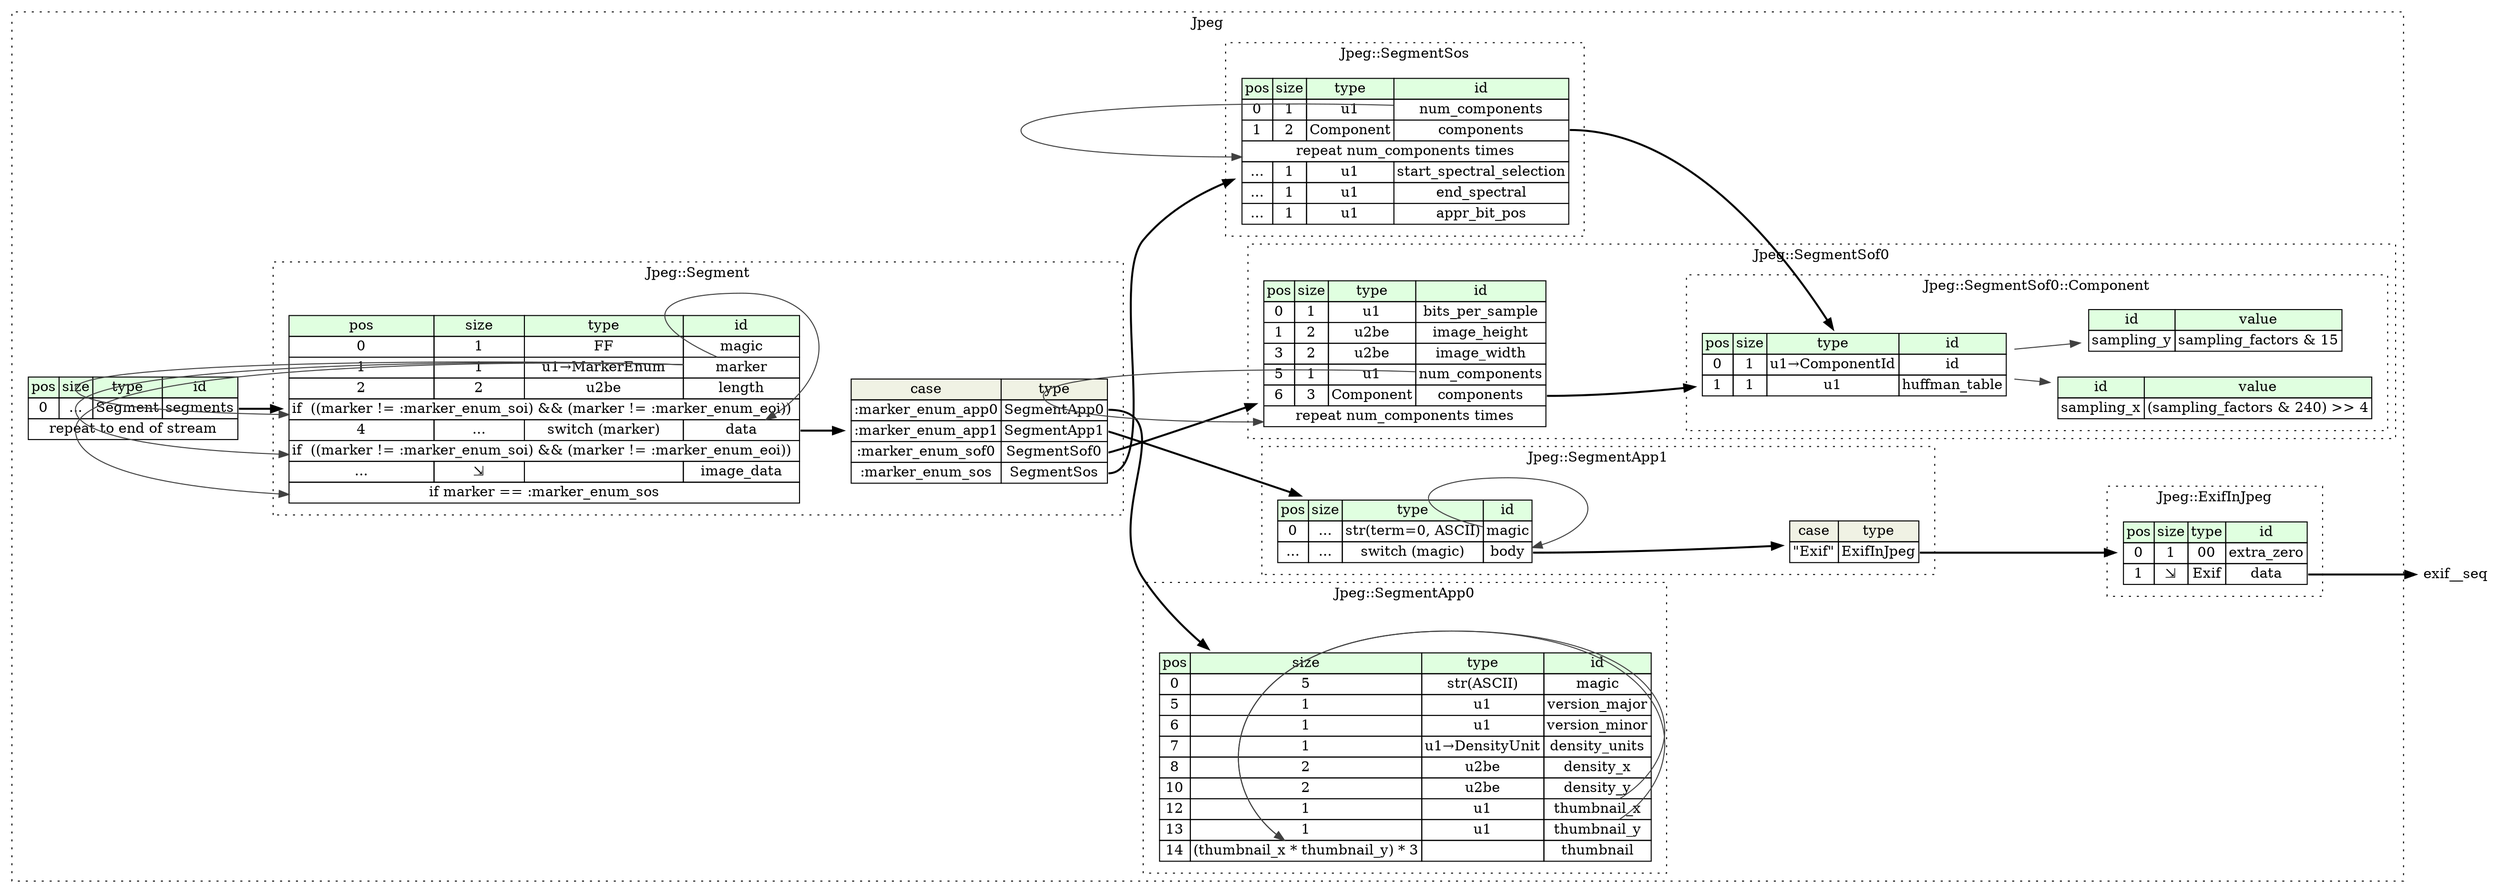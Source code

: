 digraph {
	rankdir=LR;
	node [shape=plaintext];
	subgraph cluster__jpeg {
		label="Jpeg";
		graph[style=dotted];

		jpeg__seq [label=<<TABLE BORDER="0" CELLBORDER="1" CELLSPACING="0">
			<TR><TD BGCOLOR="#E0FFE0">pos</TD><TD BGCOLOR="#E0FFE0">size</TD><TD BGCOLOR="#E0FFE0">type</TD><TD BGCOLOR="#E0FFE0">id</TD></TR>
			<TR><TD PORT="segments_pos">0</TD><TD PORT="segments_size">...</TD><TD>Segment</TD><TD PORT="segments_type">segments</TD></TR>
			<TR><TD COLSPAN="4" PORT="segments__repeat">repeat to end of stream</TD></TR>
		</TABLE>>];
		subgraph cluster__exif_in_jpeg {
			label="Jpeg::ExifInJpeg";
			graph[style=dotted];

			exif_in_jpeg__seq [label=<<TABLE BORDER="0" CELLBORDER="1" CELLSPACING="0">
				<TR><TD BGCOLOR="#E0FFE0">pos</TD><TD BGCOLOR="#E0FFE0">size</TD><TD BGCOLOR="#E0FFE0">type</TD><TD BGCOLOR="#E0FFE0">id</TD></TR>
				<TR><TD PORT="extra_zero_pos">0</TD><TD PORT="extra_zero_size">1</TD><TD>00</TD><TD PORT="extra_zero_type">extra_zero</TD></TR>
				<TR><TD PORT="data_pos">1</TD><TD PORT="data_size">⇲</TD><TD>Exif</TD><TD PORT="data_type">data</TD></TR>
			</TABLE>>];
		}
		subgraph cluster__segment {
			label="Jpeg::Segment";
			graph[style=dotted];

			segment__seq [label=<<TABLE BORDER="0" CELLBORDER="1" CELLSPACING="0">
				<TR><TD BGCOLOR="#E0FFE0">pos</TD><TD BGCOLOR="#E0FFE0">size</TD><TD BGCOLOR="#E0FFE0">type</TD><TD BGCOLOR="#E0FFE0">id</TD></TR>
				<TR><TD PORT="magic_pos">0</TD><TD PORT="magic_size">1</TD><TD>FF</TD><TD PORT="magic_type">magic</TD></TR>
				<TR><TD PORT="marker_pos">1</TD><TD PORT="marker_size">1</TD><TD>u1→MarkerEnum</TD><TD PORT="marker_type">marker</TD></TR>
				<TR><TD PORT="length_pos">2</TD><TD PORT="length_size">2</TD><TD>u2be</TD><TD PORT="length_type">length</TD></TR>
				<TR><TD COLSPAN="4" PORT="length__if">if  ((marker != :marker_enum_soi) &amp;&amp; (marker != :marker_enum_eoi)) </TD></TR>
				<TR><TD PORT="data_pos">4</TD><TD PORT="data_size">...</TD><TD>switch (marker)</TD><TD PORT="data_type">data</TD></TR>
				<TR><TD COLSPAN="4" PORT="data__if">if  ((marker != :marker_enum_soi) &amp;&amp; (marker != :marker_enum_eoi)) </TD></TR>
				<TR><TD PORT="image_data_pos">...</TD><TD PORT="image_data_size">⇲</TD><TD></TD><TD PORT="image_data_type">image_data</TD></TR>
				<TR><TD COLSPAN="4" PORT="image_data__if">if marker == :marker_enum_sos</TD></TR>
			</TABLE>>];
segment__seq_data_switch [label=<<TABLE BORDER="0" CELLBORDER="1" CELLSPACING="0">
	<TR><TD BGCOLOR="#F0F2E4">case</TD><TD BGCOLOR="#F0F2E4">type</TD></TR>
	<TR><TD>:marker_enum_app0</TD><TD PORT="case0">SegmentApp0</TD></TR>
	<TR><TD>:marker_enum_app1</TD><TD PORT="case1">SegmentApp1</TD></TR>
	<TR><TD>:marker_enum_sof0</TD><TD PORT="case2">SegmentSof0</TD></TR>
	<TR><TD>:marker_enum_sos</TD><TD PORT="case3">SegmentSos</TD></TR>
</TABLE>>];
		}
		subgraph cluster__segment_app0 {
			label="Jpeg::SegmentApp0";
			graph[style=dotted];

			segment_app0__seq [label=<<TABLE BORDER="0" CELLBORDER="1" CELLSPACING="0">
				<TR><TD BGCOLOR="#E0FFE0">pos</TD><TD BGCOLOR="#E0FFE0">size</TD><TD BGCOLOR="#E0FFE0">type</TD><TD BGCOLOR="#E0FFE0">id</TD></TR>
				<TR><TD PORT="magic_pos">0</TD><TD PORT="magic_size">5</TD><TD>str(ASCII)</TD><TD PORT="magic_type">magic</TD></TR>
				<TR><TD PORT="version_major_pos">5</TD><TD PORT="version_major_size">1</TD><TD>u1</TD><TD PORT="version_major_type">version_major</TD></TR>
				<TR><TD PORT="version_minor_pos">6</TD><TD PORT="version_minor_size">1</TD><TD>u1</TD><TD PORT="version_minor_type">version_minor</TD></TR>
				<TR><TD PORT="density_units_pos">7</TD><TD PORT="density_units_size">1</TD><TD>u1→DensityUnit</TD><TD PORT="density_units_type">density_units</TD></TR>
				<TR><TD PORT="density_x_pos">8</TD><TD PORT="density_x_size">2</TD><TD>u2be</TD><TD PORT="density_x_type">density_x</TD></TR>
				<TR><TD PORT="density_y_pos">10</TD><TD PORT="density_y_size">2</TD><TD>u2be</TD><TD PORT="density_y_type">density_y</TD></TR>
				<TR><TD PORT="thumbnail_x_pos">12</TD><TD PORT="thumbnail_x_size">1</TD><TD>u1</TD><TD PORT="thumbnail_x_type">thumbnail_x</TD></TR>
				<TR><TD PORT="thumbnail_y_pos">13</TD><TD PORT="thumbnail_y_size">1</TD><TD>u1</TD><TD PORT="thumbnail_y_type">thumbnail_y</TD></TR>
				<TR><TD PORT="thumbnail_pos">14</TD><TD PORT="thumbnail_size">(thumbnail_x * thumbnail_y) * 3</TD><TD></TD><TD PORT="thumbnail_type">thumbnail</TD></TR>
			</TABLE>>];
		}
		subgraph cluster__segment_app1 {
			label="Jpeg::SegmentApp1";
			graph[style=dotted];

			segment_app1__seq [label=<<TABLE BORDER="0" CELLBORDER="1" CELLSPACING="0">
				<TR><TD BGCOLOR="#E0FFE0">pos</TD><TD BGCOLOR="#E0FFE0">size</TD><TD BGCOLOR="#E0FFE0">type</TD><TD BGCOLOR="#E0FFE0">id</TD></TR>
				<TR><TD PORT="magic_pos">0</TD><TD PORT="magic_size">...</TD><TD>str(term=0, ASCII)</TD><TD PORT="magic_type">magic</TD></TR>
				<TR><TD PORT="body_pos">...</TD><TD PORT="body_size">...</TD><TD>switch (magic)</TD><TD PORT="body_type">body</TD></TR>
			</TABLE>>];
segment_app1__seq_body_switch [label=<<TABLE BORDER="0" CELLBORDER="1" CELLSPACING="0">
	<TR><TD BGCOLOR="#F0F2E4">case</TD><TD BGCOLOR="#F0F2E4">type</TD></TR>
	<TR><TD>&quot;Exif&quot;</TD><TD PORT="case0">ExifInJpeg</TD></TR>
</TABLE>>];
		}
		subgraph cluster__segment_sof0 {
			label="Jpeg::SegmentSof0";
			graph[style=dotted];

			segment_sof0__seq [label=<<TABLE BORDER="0" CELLBORDER="1" CELLSPACING="0">
				<TR><TD BGCOLOR="#E0FFE0">pos</TD><TD BGCOLOR="#E0FFE0">size</TD><TD BGCOLOR="#E0FFE0">type</TD><TD BGCOLOR="#E0FFE0">id</TD></TR>
				<TR><TD PORT="bits_per_sample_pos">0</TD><TD PORT="bits_per_sample_size">1</TD><TD>u1</TD><TD PORT="bits_per_sample_type">bits_per_sample</TD></TR>
				<TR><TD PORT="image_height_pos">1</TD><TD PORT="image_height_size">2</TD><TD>u2be</TD><TD PORT="image_height_type">image_height</TD></TR>
				<TR><TD PORT="image_width_pos">3</TD><TD PORT="image_width_size">2</TD><TD>u2be</TD><TD PORT="image_width_type">image_width</TD></TR>
				<TR><TD PORT="num_components_pos">5</TD><TD PORT="num_components_size">1</TD><TD>u1</TD><TD PORT="num_components_type">num_components</TD></TR>
				<TR><TD PORT="components_pos">6</TD><TD PORT="components_size">3</TD><TD>Component</TD><TD PORT="components_type">components</TD></TR>
				<TR><TD COLSPAN="4" PORT="components__repeat">repeat num_components times</TD></TR>
			</TABLE>>];
			subgraph cluster__component {
				label="Jpeg::SegmentSof0::Component";
				graph[style=dotted];

				component__seq [label=<<TABLE BORDER="0" CELLBORDER="1" CELLSPACING="0">
					<TR><TD BGCOLOR="#E0FFE0">pos</TD><TD BGCOLOR="#E0FFE0">size</TD><TD BGCOLOR="#E0FFE0">type</TD><TD BGCOLOR="#E0FFE0">id</TD></TR>
					<TR><TD PORT="id_pos">0</TD><TD PORT="id_size">1</TD><TD>u1→ComponentId</TD><TD PORT="id_type">id</TD></TR>
					<TR><TD PORT="sampling_factors_pos">1</TD><TD PORT="sampling_factors_size">1</TD><TD>u1</TD><TD PORT="sampling_factors_type">sampling_factors</TD></TR>
					<TR><TD PORT="quantization_table_id_pos">2</TD><TD PORT="quantization_table_id_size">1</TD><TD>u1</TD><TD PORT="quantization_table_id_type">quantization_table_id</TD></TR>
				</TABLE>>];
				component__inst__sampling_x [label=<<TABLE BORDER="0" CELLBORDER="1" CELLSPACING="0">
					<TR><TD BGCOLOR="#E0FFE0">id</TD><TD BGCOLOR="#E0FFE0">value</TD></TR>
					<TR><TD>sampling_x</TD><TD>(sampling_factors &amp; 240) &gt;&gt; 4</TD></TR>
				</TABLE>>];
				component__inst__sampling_y [label=<<TABLE BORDER="0" CELLBORDER="1" CELLSPACING="0">
					<TR><TD BGCOLOR="#E0FFE0">id</TD><TD BGCOLOR="#E0FFE0">value</TD></TR>
					<TR><TD>sampling_y</TD><TD>sampling_factors &amp; 15</TD></TR>
				</TABLE>>];
			}
		}
		subgraph cluster__segment_sos {
			label="Jpeg::SegmentSos";
			graph[style=dotted];

			segment_sos__seq [label=<<TABLE BORDER="0" CELLBORDER="1" CELLSPACING="0">
				<TR><TD BGCOLOR="#E0FFE0">pos</TD><TD BGCOLOR="#E0FFE0">size</TD><TD BGCOLOR="#E0FFE0">type</TD><TD BGCOLOR="#E0FFE0">id</TD></TR>
				<TR><TD PORT="num_components_pos">0</TD><TD PORT="num_components_size">1</TD><TD>u1</TD><TD PORT="num_components_type">num_components</TD></TR>
				<TR><TD PORT="components_pos">1</TD><TD PORT="components_size">2</TD><TD>Component</TD><TD PORT="components_type">components</TD></TR>
				<TR><TD COLSPAN="4" PORT="components__repeat">repeat num_components times</TD></TR>
				<TR><TD PORT="start_spectral_selection_pos">...</TD><TD PORT="start_spectral_selection_size">1</TD><TD>u1</TD><TD PORT="start_spectral_selection_type">start_spectral_selection</TD></TR>
				<TR><TD PORT="end_spectral_pos">...</TD><TD PORT="end_spectral_size">1</TD><TD>u1</TD><TD PORT="end_spectral_type">end_spectral</TD></TR>
				<TR><TD PORT="appr_bit_pos_pos">...</TD><TD PORT="appr_bit_pos_size">1</TD><TD>u1</TD><TD PORT="appr_bit_pos_type">appr_bit_pos</TD></TR>
			</TABLE>>];
			subgraph cluster__component {
				label="Jpeg::SegmentSos::Component";
				graph[style=dotted];

				component__seq [label=<<TABLE BORDER="0" CELLBORDER="1" CELLSPACING="0">
					<TR><TD BGCOLOR="#E0FFE0">pos</TD><TD BGCOLOR="#E0FFE0">size</TD><TD BGCOLOR="#E0FFE0">type</TD><TD BGCOLOR="#E0FFE0">id</TD></TR>
					<TR><TD PORT="id_pos">0</TD><TD PORT="id_size">1</TD><TD>u1→ComponentId</TD><TD PORT="id_type">id</TD></TR>
					<TR><TD PORT="huffman_table_pos">1</TD><TD PORT="huffman_table_size">1</TD><TD>u1</TD><TD PORT="huffman_table_type">huffman_table</TD></TR>
				</TABLE>>];
			}
		}
	}
	jpeg__seq:segments_type -> segment__seq [style=bold];
	exif_in_jpeg__seq:data_type -> exif__seq [style=bold];
	segment__seq:marker_type -> segment__seq:length__if [color="#404040"];
	segment__seq:data_type -> segment__seq_data_switch [style=bold];
	segment__seq_data_switch:case0 -> segment_app0__seq [style=bold];
	segment__seq_data_switch:case1 -> segment_app1__seq [style=bold];
	segment__seq_data_switch:case2 -> segment_sof0__seq [style=bold];
	segment__seq_data_switch:case3 -> segment_sos__seq [style=bold];
	segment__seq:marker_type -> segment__seq:data_type [color="#404040"];
	segment__seq:marker_type -> segment__seq:data__if [color="#404040"];
	segment__seq:marker_type -> segment__seq:image_data__if [color="#404040"];
	segment_app0__seq:thumbnail_x_type -> segment_app0__seq:thumbnail_size [color="#404040"];
	segment_app0__seq:thumbnail_y_type -> segment_app0__seq:thumbnail_size [color="#404040"];
	segment_app1__seq:body_type -> segment_app1__seq_body_switch [style=bold];
	segment_app1__seq_body_switch:case0 -> exif_in_jpeg__seq [style=bold];
	segment_app1__seq:magic_type -> segment_app1__seq:body_type [color="#404040"];
	segment_sof0__seq:components_type -> component__seq [style=bold];
	segment_sof0__seq:num_components_type -> segment_sof0__seq:components__repeat [color="#404040"];
	component__seq:sampling_factors_type -> component__inst__sampling_x [color="#404040"];
	component__seq:sampling_factors_type -> component__inst__sampling_y [color="#404040"];
	segment_sos__seq:components_type -> component__seq [style=bold];
	segment_sos__seq:num_components_type -> segment_sos__seq:components__repeat [color="#404040"];
}
